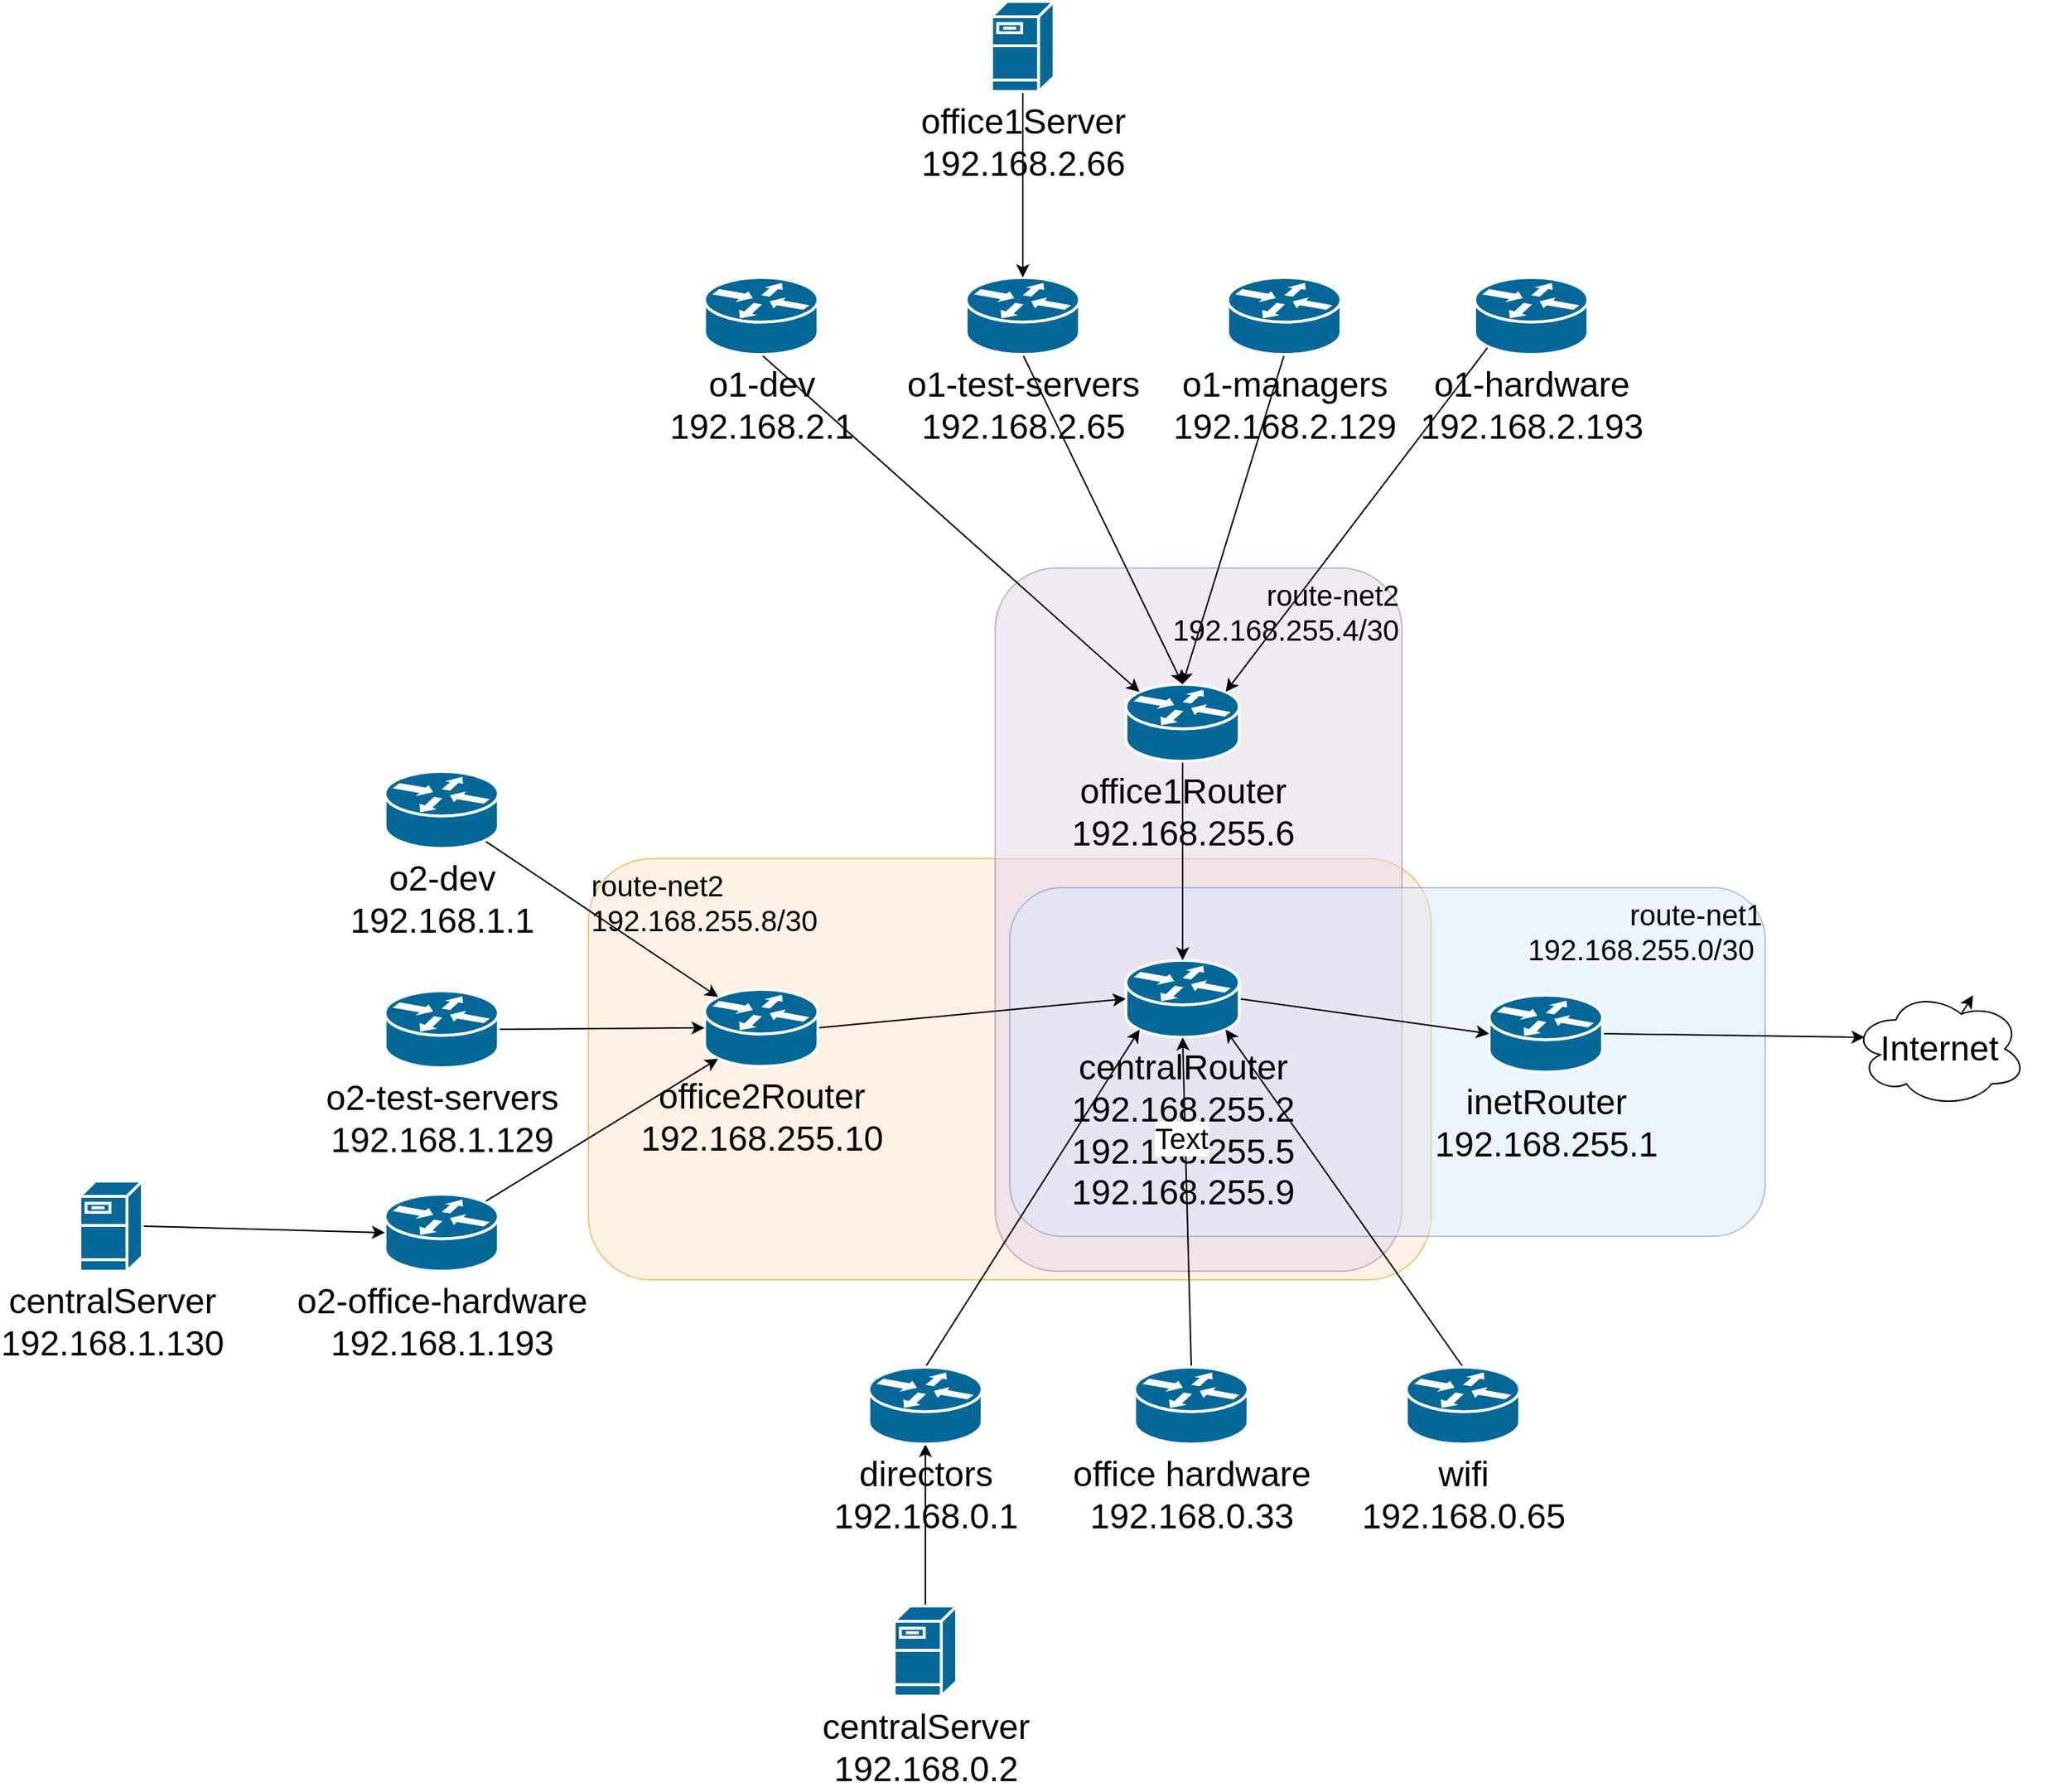 <mxfile version="20.8.10" type="device"><diagram name="Page-1" id="omupuM5EWUC5AzCMIIOG"><mxGraphModel dx="1954" dy="3125" grid="1" gridSize="10" guides="1" tooltips="1" connect="1" arrows="1" fold="1" page="1" pageScale="1" pageWidth="827" pageHeight="583" math="0" shadow="0"><root><mxCell id="0"/><mxCell id="1" parent="0"/><mxCell id="TIghwJf62nno7Bl0pBPn-6" value="route-net2&lt;br&gt;192.168.255.8/30&lt;br&gt;" style="rounded=1;whiteSpace=wrap;html=1;fontSize=20;opacity=50;fillColor=#ffe6cc;strokeColor=#d79b00;align=left;verticalAlign=top;" vertex="1" parent="1"><mxGeometry x="490" y="-670" width="580" height="290" as="geometry"/></mxCell><mxCell id="TIghwJf62nno7Bl0pBPn-2" value="route-net2&lt;br&gt;192.168.255.4/30" style="rounded=1;whiteSpace=wrap;html=1;fontSize=20;opacity=50;verticalAlign=top;fillColor=#e1d5e7;strokeColor=#9673a6;align=right;" vertex="1" parent="1"><mxGeometry x="770" y="-870" width="280" height="484" as="geometry"/></mxCell><mxCell id="TIghwJf62nno7Bl0pBPn-1" value="&lt;font style=&quot;font-size: 20px;&quot;&gt;route-net1&lt;br&gt;192.168.255.0/30&amp;nbsp;&lt;br&gt;&lt;br&gt;&lt;/font&gt;" style="rounded=1;whiteSpace=wrap;html=1;fillColor=#dae8fc;strokeColor=#6c8ebf;opacity=50;horizontal=1;verticalAlign=top;align=right;" vertex="1" parent="1"><mxGeometry x="780" y="-650" width="520" height="240" as="geometry"/></mxCell><mxCell id="o6wnXaeS6EdVpHg45Pqz-4" value="Internet" style="ellipse;shape=cloud;whiteSpace=wrap;html=1;fontSize=24;" parent="1" vertex="1"><mxGeometry x="1360" y="-579" width="120" height="80" as="geometry"/></mxCell><mxCell id="o6wnXaeS6EdVpHg45Pqz-22" style="edgeStyle=none;rounded=0;orthogonalLoop=1;jettySize=auto;html=1;exitX=1;exitY=0.5;exitDx=0;exitDy=0;exitPerimeter=0;entryX=0.07;entryY=0.4;entryDx=0;entryDy=0;entryPerimeter=0;fontFamily=Helvetica;fontSize=24;fontColor=default;" parent="1" source="o6wnXaeS6EdVpHg45Pqz-5" target="o6wnXaeS6EdVpHg45Pqz-4" edge="1"><mxGeometry relative="1" as="geometry"/></mxCell><mxCell id="o6wnXaeS6EdVpHg45Pqz-5" value="inetRouter&lt;br&gt;192.168.255.1" style="shape=mxgraph.cisco.routers.router;sketch=0;html=1;pointerEvents=1;dashed=0;fillColor=#036897;strokeColor=#ffffff;strokeWidth=2;verticalLabelPosition=bottom;verticalAlign=top;align=center;outlineConnect=0;fontSize=24;" parent="1" vertex="1"><mxGeometry x="1110" y="-576" width="78" height="53" as="geometry"/></mxCell><mxCell id="o6wnXaeS6EdVpHg45Pqz-27" style="edgeStyle=none;rounded=0;orthogonalLoop=1;jettySize=auto;html=1;exitX=1;exitY=0.5;exitDx=0;exitDy=0;exitPerimeter=0;entryX=0;entryY=0.5;entryDx=0;entryDy=0;entryPerimeter=0;fontFamily=Helvetica;fontSize=24;fontColor=default;" parent="1" source="o6wnXaeS6EdVpHg45Pqz-7" target="o6wnXaeS6EdVpHg45Pqz-5" edge="1"><mxGeometry relative="1" as="geometry"/></mxCell><mxCell id="o6wnXaeS6EdVpHg45Pqz-7" value="centralRouter&lt;br&gt;192.168.255.2&lt;br&gt;192.168.255.5&lt;br&gt;192.168.255.9" style="shape=mxgraph.cisco.routers.router;sketch=0;html=1;pointerEvents=1;dashed=0;fillColor=#036897;strokeColor=#ffffff;strokeWidth=2;verticalLabelPosition=bottom;verticalAlign=top;align=center;outlineConnect=0;fontSize=24;" parent="1" vertex="1"><mxGeometry x="860" y="-600" width="78" height="53" as="geometry"/></mxCell><mxCell id="o6wnXaeS6EdVpHg45Pqz-33" style="edgeStyle=none;rounded=0;orthogonalLoop=1;jettySize=auto;html=1;exitX=0.5;exitY=0;exitDx=0;exitDy=0;exitPerimeter=0;entryX=0.5;entryY=1;entryDx=0;entryDy=0;entryPerimeter=0;fontFamily=Helvetica;fontSize=24;fontColor=default;" parent="1" source="o6wnXaeS6EdVpHg45Pqz-9" target="o6wnXaeS6EdVpHg45Pqz-28" edge="1"><mxGeometry relative="1" as="geometry"/></mxCell><mxCell id="o6wnXaeS6EdVpHg45Pqz-9" value="centralServer&lt;br&gt;192.168.0.2&lt;br&gt;" style="shape=mxgraph.cisco.servers.fileserver;sketch=0;html=1;pointerEvents=1;dashed=0;fillColor=#036897;strokeColor=#ffffff;strokeWidth=2;verticalLabelPosition=bottom;verticalAlign=top;align=center;outlineConnect=0;fontSize=24;" parent="1" vertex="1"><mxGeometry x="700.5" y="-155.5" width="43" height="62" as="geometry"/></mxCell><mxCell id="o6wnXaeS6EdVpHg45Pqz-14" style="edgeStyle=none;rounded=0;orthogonalLoop=1;jettySize=auto;html=1;exitX=1;exitY=0.5;exitDx=0;exitDy=0;exitPerimeter=0;entryX=0;entryY=0.5;entryDx=0;entryDy=0;entryPerimeter=0;fontSize=24;" parent="1" source="o6wnXaeS6EdVpHg45Pqz-10" target="o6wnXaeS6EdVpHg45Pqz-7" edge="1"><mxGeometry relative="1" as="geometry"/></mxCell><mxCell id="o6wnXaeS6EdVpHg45Pqz-10" value="office2Router&lt;br&gt;192.168.255.10" style="shape=mxgraph.cisco.routers.router;sketch=0;html=1;pointerEvents=1;dashed=0;fillColor=#036897;strokeColor=#ffffff;strokeWidth=2;verticalLabelPosition=bottom;verticalAlign=top;align=center;outlineConnect=0;fontSize=24;" parent="1" vertex="1"><mxGeometry x="570" y="-580" width="78" height="53" as="geometry"/></mxCell><mxCell id="o6wnXaeS6EdVpHg45Pqz-15" style="edgeStyle=none;rounded=0;orthogonalLoop=1;jettySize=auto;html=1;exitX=0.5;exitY=1;exitDx=0;exitDy=0;exitPerimeter=0;fontSize=24;" parent="1" source="o6wnXaeS6EdVpHg45Pqz-11" target="o6wnXaeS6EdVpHg45Pqz-7" edge="1"><mxGeometry relative="1" as="geometry"/></mxCell><mxCell id="o6wnXaeS6EdVpHg45Pqz-11" value="office1Router&lt;br&gt;192.168.255.6&lt;br&gt;" style="shape=mxgraph.cisco.routers.router;sketch=0;html=1;pointerEvents=1;dashed=0;fillColor=#036897;strokeColor=#ffffff;strokeWidth=2;verticalLabelPosition=bottom;verticalAlign=top;align=center;outlineConnect=0;fontSize=24;" parent="1" vertex="1"><mxGeometry x="860" y="-790" width="78" height="53" as="geometry"/></mxCell><mxCell id="o6wnXaeS6EdVpHg45Pqz-25" style="edgeStyle=none;rounded=0;orthogonalLoop=1;jettySize=auto;html=1;exitX=0.625;exitY=0.2;exitDx=0;exitDy=0;exitPerimeter=0;fontFamily=Helvetica;fontSize=24;fontColor=default;" parent="1" source="o6wnXaeS6EdVpHg45Pqz-4" target="o6wnXaeS6EdVpHg45Pqz-4" edge="1"><mxGeometry relative="1" as="geometry"/></mxCell><mxCell id="o6wnXaeS6EdVpHg45Pqz-35" style="edgeStyle=none;rounded=0;orthogonalLoop=1;jettySize=auto;html=1;exitX=0.5;exitY=0;exitDx=0;exitDy=0;exitPerimeter=0;entryX=0.12;entryY=0.9;entryDx=0;entryDy=0;entryPerimeter=0;fontFamily=Helvetica;fontSize=24;fontColor=default;" parent="1" source="o6wnXaeS6EdVpHg45Pqz-28" target="o6wnXaeS6EdVpHg45Pqz-7" edge="1"><mxGeometry relative="1" as="geometry"/></mxCell><mxCell id="o6wnXaeS6EdVpHg45Pqz-28" value="directors&lt;br&gt;192.168.0.1" style="shape=mxgraph.cisco.routers.router;sketch=0;html=1;pointerEvents=1;dashed=0;fillColor=#036897;strokeColor=#ffffff;strokeWidth=2;verticalLabelPosition=bottom;verticalAlign=top;align=center;outlineConnect=0;fontSize=24;" parent="1" vertex="1"><mxGeometry x="683" y="-320" width="78" height="53" as="geometry"/></mxCell><mxCell id="o6wnXaeS6EdVpHg45Pqz-36" style="edgeStyle=none;rounded=0;orthogonalLoop=1;jettySize=auto;html=1;exitX=0.5;exitY=0;exitDx=0;exitDy=0;exitPerimeter=0;fontFamily=Helvetica;fontSize=24;fontColor=default;entryX=0.5;entryY=1;entryDx=0;entryDy=0;entryPerimeter=0;" parent="1" source="o6wnXaeS6EdVpHg45Pqz-29" edge="1" target="o6wnXaeS6EdVpHg45Pqz-7"><mxGeometry relative="1" as="geometry"><mxPoint x="910" y="-526" as="targetPoint"/></mxGeometry></mxCell><mxCell id="TIghwJf62nno7Bl0pBPn-8" value="Text" style="edgeLabel;html=1;align=center;verticalAlign=middle;resizable=0;points=[];fontSize=20;" vertex="1" connectable="0" parent="o6wnXaeS6EdVpHg45Pqz-36"><mxGeometry x="0.404" y="3" relative="1" as="geometry"><mxPoint y="1" as="offset"/></mxGeometry></mxCell><mxCell id="o6wnXaeS6EdVpHg45Pqz-37" style="edgeStyle=none;rounded=0;orthogonalLoop=1;jettySize=auto;html=1;exitX=0.5;exitY=0;exitDx=0;exitDy=0;exitPerimeter=0;entryX=0.88;entryY=0.9;entryDx=0;entryDy=0;entryPerimeter=0;fontFamily=Helvetica;fontSize=24;fontColor=default;" parent="1" source="o6wnXaeS6EdVpHg45Pqz-32" target="o6wnXaeS6EdVpHg45Pqz-7" edge="1"><mxGeometry relative="1" as="geometry"/></mxCell><mxCell id="o6wnXaeS6EdVpHg45Pqz-32" value="wifi&lt;br&gt;192.168.0.65" style="shape=mxgraph.cisco.routers.router;sketch=0;html=1;pointerEvents=1;dashed=0;fillColor=#036897;strokeColor=#ffffff;strokeWidth=2;verticalLabelPosition=bottom;verticalAlign=top;align=center;outlineConnect=0;fontSize=24;" parent="1" vertex="1"><mxGeometry x="1053" y="-320" width="78" height="53" as="geometry"/></mxCell><mxCell id="o6wnXaeS6EdVpHg45Pqz-29" value="office hardware&lt;br&gt;192.168.0.33" style="shape=mxgraph.cisco.routers.router;sketch=0;html=1;pointerEvents=1;dashed=0;fillColor=#036897;strokeColor=#ffffff;strokeWidth=2;verticalLabelPosition=bottom;verticalAlign=top;align=center;outlineConnect=0;fontSize=24;" parent="1" vertex="1"><mxGeometry x="866" y="-320" width="78" height="53" as="geometry"/></mxCell><mxCell id="o6wnXaeS6EdVpHg45Pqz-34" style="edgeStyle=none;rounded=0;orthogonalLoop=1;jettySize=auto;html=1;entryX=1;entryY=0.5;entryDx=0;entryDy=0;fontFamily=Helvetica;fontSize=24;fontColor=default;" parent="1" edge="1"><mxGeometry relative="1" as="geometry"><mxPoint x="1501" y="-196" as="sourcePoint"/><mxPoint x="1501" y="-196" as="targetPoint"/></mxGeometry></mxCell><mxCell id="o6wnXaeS6EdVpHg45Pqz-40" style="edgeStyle=none;rounded=0;orthogonalLoop=1;jettySize=auto;html=1;exitX=0;exitY=0.5;exitDx=0;exitDy=0;fontFamily=Helvetica;fontSize=24;fontColor=default;" parent="1" edge="1"><mxGeometry relative="1" as="geometry"><mxPoint x="363" y="-161" as="sourcePoint"/><mxPoint x="363" y="-161" as="targetPoint"/></mxGeometry></mxCell><mxCell id="o6wnXaeS6EdVpHg45Pqz-52" style="edgeStyle=none;rounded=0;orthogonalLoop=1;jettySize=auto;html=1;exitX=0.5;exitY=1;exitDx=0;exitDy=0;exitPerimeter=0;entryX=0.5;entryY=0;entryDx=0;entryDy=0;entryPerimeter=0;fontFamily=Helvetica;fontSize=24;fontColor=default;" parent="1" source="o6wnXaeS6EdVpHg45Pqz-46" target="o6wnXaeS6EdVpHg45Pqz-11" edge="1"><mxGeometry relative="1" as="geometry"/></mxCell><mxCell id="o6wnXaeS6EdVpHg45Pqz-46" value="o1-test-servers &lt;br&gt;192.168.2.65" style="shape=mxgraph.cisco.routers.router;sketch=0;html=1;pointerEvents=1;dashed=0;fillColor=#036897;strokeColor=#ffffff;strokeWidth=2;verticalLabelPosition=bottom;verticalAlign=top;align=center;outlineConnect=0;fontSize=24;" parent="1" vertex="1"><mxGeometry x="750" y="-1070" width="78" height="53" as="geometry"/></mxCell><mxCell id="o6wnXaeS6EdVpHg45Pqz-50" style="edgeStyle=none;rounded=0;orthogonalLoop=1;jettySize=auto;html=1;exitX=0.5;exitY=1;exitDx=0;exitDy=0;exitPerimeter=0;entryX=0.12;entryY=0.1;entryDx=0;entryDy=0;entryPerimeter=0;fontFamily=Helvetica;fontSize=24;fontColor=default;" parent="1" source="o6wnXaeS6EdVpHg45Pqz-49" target="o6wnXaeS6EdVpHg45Pqz-11" edge="1"><mxGeometry relative="1" as="geometry"/></mxCell><mxCell id="o6wnXaeS6EdVpHg45Pqz-49" value="o1-dev &lt;br&gt;192.168.2.1" style="shape=mxgraph.cisco.routers.router;sketch=0;html=1;pointerEvents=1;dashed=0;fillColor=#036897;strokeColor=#ffffff;strokeWidth=2;verticalLabelPosition=bottom;verticalAlign=top;align=center;outlineConnect=0;fontSize=24;" parent="1" vertex="1"><mxGeometry x="570" y="-1070" width="78" height="53" as="geometry"/></mxCell><mxCell id="o6wnXaeS6EdVpHg45Pqz-54" style="edgeStyle=none;rounded=0;orthogonalLoop=1;jettySize=auto;html=1;exitX=0.5;exitY=1;exitDx=0;exitDy=0;exitPerimeter=0;entryX=0.5;entryY=0;entryDx=0;entryDy=0;entryPerimeter=0;fontFamily=Helvetica;fontSize=24;fontColor=default;" parent="1" source="o6wnXaeS6EdVpHg45Pqz-53" target="o6wnXaeS6EdVpHg45Pqz-11" edge="1"><mxGeometry relative="1" as="geometry"/></mxCell><mxCell id="o6wnXaeS6EdVpHg45Pqz-53" value="o1-managers &lt;br&gt;192.168.2.129" style="shape=mxgraph.cisco.routers.router;sketch=0;html=1;pointerEvents=1;dashed=0;fillColor=#036897;strokeColor=#ffffff;strokeWidth=2;verticalLabelPosition=bottom;verticalAlign=top;align=center;outlineConnect=0;fontSize=24;" parent="1" vertex="1"><mxGeometry x="930" y="-1070" width="78" height="53" as="geometry"/></mxCell><mxCell id="o6wnXaeS6EdVpHg45Pqz-56" style="edgeStyle=none;rounded=0;orthogonalLoop=1;jettySize=auto;html=1;exitX=0.12;exitY=0.9;exitDx=0;exitDy=0;exitPerimeter=0;entryX=0.88;entryY=0.1;entryDx=0;entryDy=0;entryPerimeter=0;fontFamily=Helvetica;fontSize=24;fontColor=default;" parent="1" source="o6wnXaeS6EdVpHg45Pqz-55" target="o6wnXaeS6EdVpHg45Pqz-11" edge="1"><mxGeometry relative="1" as="geometry"/></mxCell><mxCell id="o6wnXaeS6EdVpHg45Pqz-55" value="o1-hardware &lt;br&gt;192.168.2.193" style="shape=mxgraph.cisco.routers.router;sketch=0;html=1;pointerEvents=1;dashed=0;fillColor=#036897;strokeColor=#ffffff;strokeWidth=2;verticalLabelPosition=bottom;verticalAlign=top;align=center;outlineConnect=0;fontSize=24;" parent="1" vertex="1"><mxGeometry x="1100" y="-1070" width="78" height="53" as="geometry"/></mxCell><mxCell id="o6wnXaeS6EdVpHg45Pqz-58" style="edgeStyle=none;rounded=0;orthogonalLoop=1;jettySize=auto;html=1;exitX=0.5;exitY=1;exitDx=0;exitDy=0;exitPerimeter=0;entryX=0.5;entryY=0;entryDx=0;entryDy=0;entryPerimeter=0;fontFamily=Helvetica;fontSize=24;fontColor=default;" parent="1" source="o6wnXaeS6EdVpHg45Pqz-57" target="o6wnXaeS6EdVpHg45Pqz-46" edge="1"><mxGeometry relative="1" as="geometry"/></mxCell><mxCell id="o6wnXaeS6EdVpHg45Pqz-57" value="office1Server &lt;br&gt;192.168.2.66" style="shape=mxgraph.cisco.servers.fileserver;sketch=0;html=1;pointerEvents=1;dashed=0;fillColor=#036897;strokeColor=#ffffff;strokeWidth=2;verticalLabelPosition=bottom;verticalAlign=top;align=center;outlineConnect=0;fontSize=24;" parent="1" vertex="1"><mxGeometry x="767.5" y="-1260" width="43" height="62" as="geometry"/></mxCell><mxCell id="o6wnXaeS6EdVpHg45Pqz-60" style="edgeStyle=none;rounded=0;orthogonalLoop=1;jettySize=auto;html=1;exitX=0.88;exitY=0.9;exitDx=0;exitDy=0;exitPerimeter=0;entryX=0.12;entryY=0.1;entryDx=0;entryDy=0;entryPerimeter=0;fontFamily=Helvetica;fontSize=24;fontColor=default;" parent="1" source="o6wnXaeS6EdVpHg45Pqz-59" target="o6wnXaeS6EdVpHg45Pqz-10" edge="1"><mxGeometry relative="1" as="geometry"/></mxCell><mxCell id="o6wnXaeS6EdVpHg45Pqz-59" value="o2-dev &lt;br&gt;192.168.1.1" style="shape=mxgraph.cisco.routers.router;sketch=0;html=1;pointerEvents=1;dashed=0;fillColor=#036897;strokeColor=#ffffff;strokeWidth=2;verticalLabelPosition=bottom;verticalAlign=top;align=center;outlineConnect=0;fontSize=24;" parent="1" vertex="1"><mxGeometry x="350" y="-730" width="78" height="53" as="geometry"/></mxCell><mxCell id="o6wnXaeS6EdVpHg45Pqz-62" style="edgeStyle=none;rounded=0;orthogonalLoop=1;jettySize=auto;html=1;exitX=1;exitY=0.5;exitDx=0;exitDy=0;exitPerimeter=0;entryX=0;entryY=0.5;entryDx=0;entryDy=0;entryPerimeter=0;fontFamily=Helvetica;fontSize=24;fontColor=default;" parent="1" source="o6wnXaeS6EdVpHg45Pqz-61" target="o6wnXaeS6EdVpHg45Pqz-10" edge="1"><mxGeometry relative="1" as="geometry"/></mxCell><mxCell id="o6wnXaeS6EdVpHg45Pqz-61" value="o2-test-servers &lt;br&gt;192.168.1.129" style="shape=mxgraph.cisco.routers.router;sketch=0;html=1;pointerEvents=1;dashed=0;fillColor=#036897;strokeColor=#ffffff;strokeWidth=2;verticalLabelPosition=bottom;verticalAlign=top;align=center;outlineConnect=0;fontSize=24;" parent="1" vertex="1"><mxGeometry x="350" y="-579" width="78" height="53" as="geometry"/></mxCell><mxCell id="o6wnXaeS6EdVpHg45Pqz-64" style="edgeStyle=none;rounded=0;orthogonalLoop=1;jettySize=auto;html=1;exitX=0.88;exitY=0.1;exitDx=0;exitDy=0;exitPerimeter=0;entryX=0.12;entryY=0.9;entryDx=0;entryDy=0;entryPerimeter=0;fontFamily=Helvetica;fontSize=24;fontColor=default;" parent="1" source="o6wnXaeS6EdVpHg45Pqz-63" target="o6wnXaeS6EdVpHg45Pqz-10" edge="1"><mxGeometry relative="1" as="geometry"/></mxCell><mxCell id="o6wnXaeS6EdVpHg45Pqz-63" value="o2-office-hardware&lt;br&gt;192.168.1.193" style="shape=mxgraph.cisco.routers.router;sketch=0;html=1;pointerEvents=1;dashed=0;fillColor=#036897;strokeColor=#ffffff;strokeWidth=2;verticalLabelPosition=bottom;verticalAlign=top;align=center;outlineConnect=0;fontSize=24;" parent="1" vertex="1"><mxGeometry x="350" y="-439" width="78" height="53" as="geometry"/></mxCell><mxCell id="o6wnXaeS6EdVpHg45Pqz-68" style="edgeStyle=none;rounded=0;orthogonalLoop=1;jettySize=auto;html=1;exitX=1;exitY=0.5;exitDx=0;exitDy=0;exitPerimeter=0;entryX=0;entryY=0.5;entryDx=0;entryDy=0;entryPerimeter=0;fontFamily=Helvetica;fontSize=24;fontColor=default;" parent="1" source="o6wnXaeS6EdVpHg45Pqz-65" target="o6wnXaeS6EdVpHg45Pqz-63" edge="1"><mxGeometry relative="1" as="geometry"/></mxCell><mxCell id="o6wnXaeS6EdVpHg45Pqz-65" value="centralServer&lt;br&gt;192.168.1.130&lt;br&gt;" style="shape=mxgraph.cisco.servers.fileserver;sketch=0;html=1;pointerEvents=1;dashed=0;fillColor=#036897;strokeColor=#ffffff;strokeWidth=2;verticalLabelPosition=bottom;verticalAlign=top;align=center;outlineConnect=0;fontSize=24;" parent="1" vertex="1"><mxGeometry x="140" y="-448" width="43" height="62" as="geometry"/></mxCell></root></mxGraphModel></diagram></mxfile>